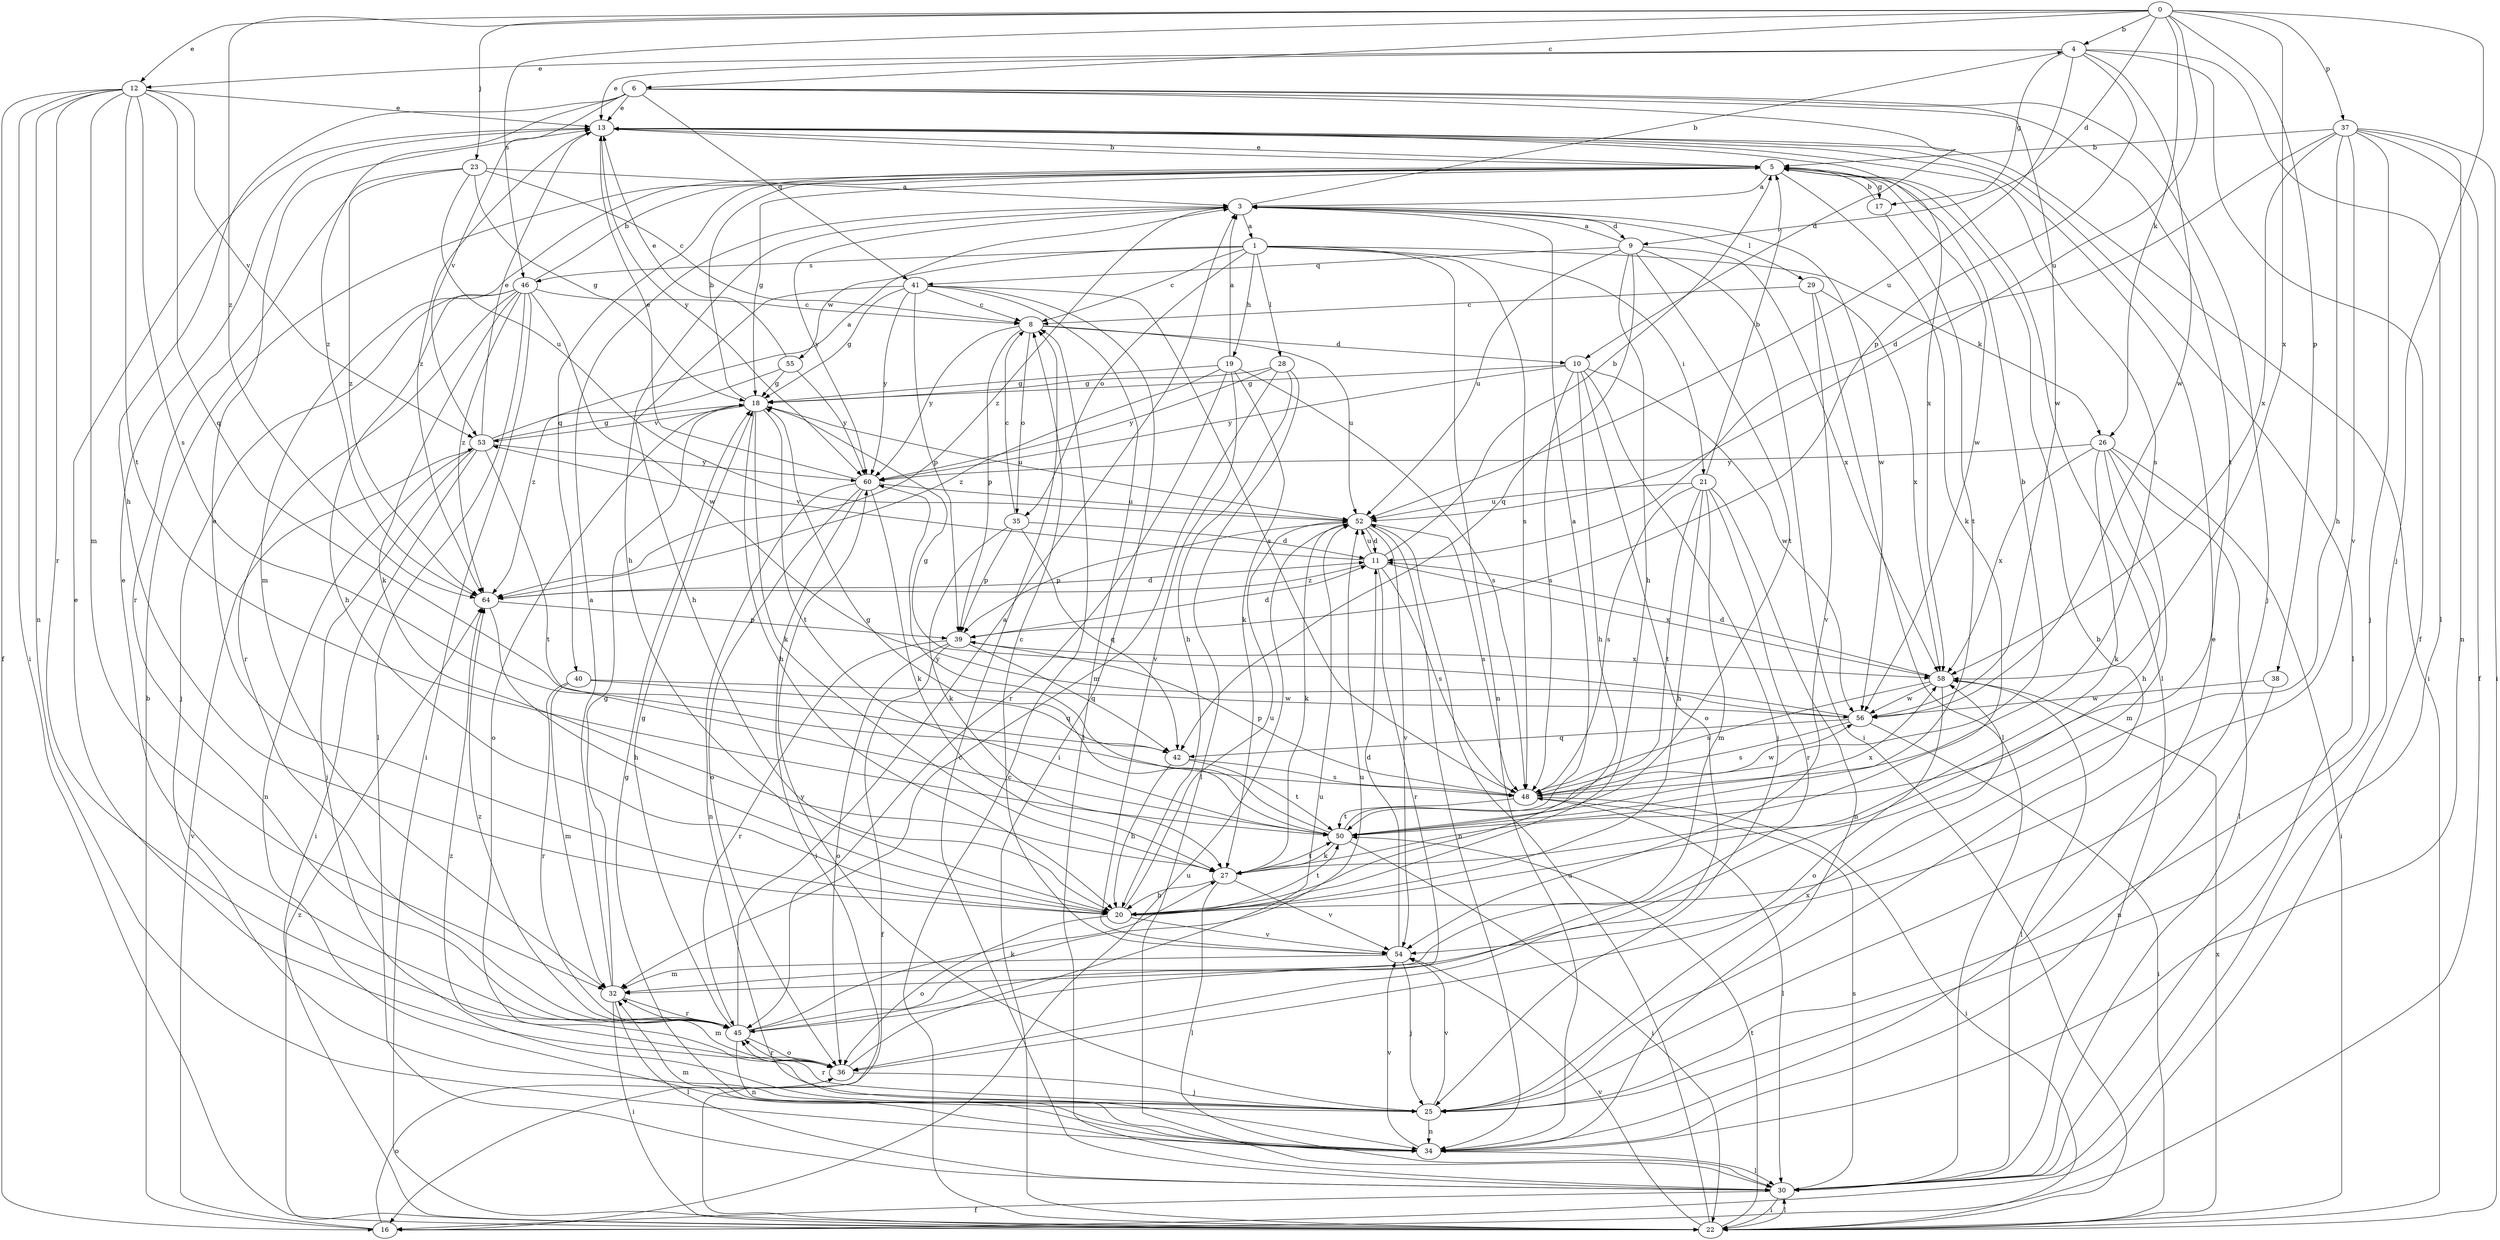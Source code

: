 strict digraph  {
0;
1;
3;
4;
5;
6;
8;
9;
10;
11;
12;
13;
16;
17;
18;
19;
20;
21;
22;
23;
25;
26;
27;
28;
29;
30;
32;
34;
35;
36;
37;
38;
39;
40;
41;
42;
45;
46;
48;
50;
52;
53;
54;
55;
56;
58;
60;
64;
0 -> 4  [label=b];
0 -> 6  [label=c];
0 -> 9  [label=d];
0 -> 12  [label=e];
0 -> 23  [label=j];
0 -> 25  [label=j];
0 -> 26  [label=k];
0 -> 37  [label=p];
0 -> 38  [label=p];
0 -> 46  [label=s];
0 -> 52  [label=u];
0 -> 58  [label=x];
0 -> 64  [label=z];
1 -> 8  [label=c];
1 -> 19  [label=h];
1 -> 21  [label=i];
1 -> 26  [label=k];
1 -> 28  [label=l];
1 -> 34  [label=n];
1 -> 35  [label=o];
1 -> 46  [label=s];
1 -> 48  [label=s];
1 -> 55  [label=w];
3 -> 1  [label=a];
3 -> 4  [label=b];
3 -> 9  [label=d];
3 -> 20  [label=h];
3 -> 29  [label=l];
3 -> 56  [label=w];
3 -> 60  [label=y];
3 -> 64  [label=z];
4 -> 12  [label=e];
4 -> 13  [label=e];
4 -> 16  [label=f];
4 -> 17  [label=g];
4 -> 30  [label=l];
4 -> 39  [label=p];
4 -> 52  [label=u];
4 -> 56  [label=w];
5 -> 3  [label=a];
5 -> 13  [label=e];
5 -> 17  [label=g];
5 -> 18  [label=g];
5 -> 27  [label=k];
5 -> 30  [label=l];
5 -> 32  [label=m];
5 -> 40  [label=q];
5 -> 56  [label=w];
6 -> 10  [label=d];
6 -> 13  [label=e];
6 -> 20  [label=h];
6 -> 25  [label=j];
6 -> 41  [label=q];
6 -> 50  [label=t];
6 -> 53  [label=v];
6 -> 56  [label=w];
6 -> 64  [label=z];
8 -> 10  [label=d];
8 -> 35  [label=o];
8 -> 39  [label=p];
8 -> 52  [label=u];
8 -> 60  [label=y];
9 -> 3  [label=a];
9 -> 20  [label=h];
9 -> 22  [label=i];
9 -> 41  [label=q];
9 -> 42  [label=q];
9 -> 50  [label=t];
9 -> 52  [label=u];
9 -> 58  [label=x];
10 -> 18  [label=g];
10 -> 20  [label=h];
10 -> 25  [label=j];
10 -> 36  [label=o];
10 -> 48  [label=s];
10 -> 56  [label=w];
10 -> 60  [label=y];
11 -> 5  [label=b];
11 -> 45  [label=r];
11 -> 48  [label=s];
11 -> 52  [label=u];
11 -> 53  [label=v];
11 -> 58  [label=x];
11 -> 64  [label=z];
12 -> 13  [label=e];
12 -> 16  [label=f];
12 -> 22  [label=i];
12 -> 32  [label=m];
12 -> 34  [label=n];
12 -> 42  [label=q];
12 -> 45  [label=r];
12 -> 48  [label=s];
12 -> 50  [label=t];
12 -> 53  [label=v];
13 -> 5  [label=b];
13 -> 22  [label=i];
13 -> 30  [label=l];
13 -> 48  [label=s];
13 -> 58  [label=x];
13 -> 60  [label=y];
13 -> 64  [label=z];
16 -> 5  [label=b];
16 -> 36  [label=o];
16 -> 52  [label=u];
16 -> 53  [label=v];
17 -> 5  [label=b];
17 -> 50  [label=t];
18 -> 5  [label=b];
18 -> 20  [label=h];
18 -> 27  [label=k];
18 -> 36  [label=o];
18 -> 50  [label=t];
18 -> 52  [label=u];
18 -> 53  [label=v];
19 -> 3  [label=a];
19 -> 18  [label=g];
19 -> 27  [label=k];
19 -> 45  [label=r];
19 -> 48  [label=s];
19 -> 54  [label=v];
19 -> 64  [label=z];
20 -> 13  [label=e];
20 -> 36  [label=o];
20 -> 50  [label=t];
20 -> 52  [label=u];
20 -> 54  [label=v];
21 -> 5  [label=b];
21 -> 20  [label=h];
21 -> 32  [label=m];
21 -> 34  [label=n];
21 -> 45  [label=r];
21 -> 48  [label=s];
21 -> 50  [label=t];
21 -> 52  [label=u];
22 -> 8  [label=c];
22 -> 30  [label=l];
22 -> 50  [label=t];
22 -> 52  [label=u];
22 -> 54  [label=v];
22 -> 58  [label=x];
22 -> 64  [label=z];
23 -> 3  [label=a];
23 -> 8  [label=c];
23 -> 18  [label=g];
23 -> 45  [label=r];
23 -> 52  [label=u];
23 -> 64  [label=z];
25 -> 5  [label=b];
25 -> 34  [label=n];
25 -> 45  [label=r];
25 -> 54  [label=v];
25 -> 58  [label=x];
25 -> 60  [label=y];
25 -> 64  [label=z];
26 -> 20  [label=h];
26 -> 22  [label=i];
26 -> 27  [label=k];
26 -> 30  [label=l];
26 -> 32  [label=m];
26 -> 58  [label=x];
26 -> 60  [label=y];
27 -> 20  [label=h];
27 -> 30  [label=l];
27 -> 50  [label=t];
27 -> 54  [label=v];
28 -> 18  [label=g];
28 -> 20  [label=h];
28 -> 30  [label=l];
28 -> 32  [label=m];
28 -> 60  [label=y];
29 -> 8  [label=c];
29 -> 30  [label=l];
29 -> 54  [label=v];
29 -> 58  [label=x];
30 -> 8  [label=c];
30 -> 16  [label=f];
30 -> 22  [label=i];
30 -> 48  [label=s];
32 -> 3  [label=a];
32 -> 18  [label=g];
32 -> 22  [label=i];
32 -> 30  [label=l];
32 -> 45  [label=r];
34 -> 13  [label=e];
34 -> 18  [label=g];
34 -> 30  [label=l];
34 -> 32  [label=m];
34 -> 54  [label=v];
35 -> 8  [label=c];
35 -> 11  [label=d];
35 -> 27  [label=k];
35 -> 39  [label=p];
35 -> 42  [label=q];
36 -> 13  [label=e];
36 -> 25  [label=j];
36 -> 32  [label=m];
36 -> 45  [label=r];
36 -> 52  [label=u];
37 -> 5  [label=b];
37 -> 11  [label=d];
37 -> 16  [label=f];
37 -> 20  [label=h];
37 -> 22  [label=i];
37 -> 25  [label=j];
37 -> 34  [label=n];
37 -> 54  [label=v];
37 -> 58  [label=x];
38 -> 34  [label=n];
38 -> 56  [label=w];
39 -> 11  [label=d];
39 -> 16  [label=f];
39 -> 36  [label=o];
39 -> 42  [label=q];
39 -> 45  [label=r];
39 -> 58  [label=x];
40 -> 32  [label=m];
40 -> 42  [label=q];
40 -> 45  [label=r];
40 -> 56  [label=w];
41 -> 8  [label=c];
41 -> 18  [label=g];
41 -> 20  [label=h];
41 -> 22  [label=i];
41 -> 30  [label=l];
41 -> 39  [label=p];
41 -> 48  [label=s];
41 -> 60  [label=y];
42 -> 20  [label=h];
42 -> 48  [label=s];
42 -> 50  [label=t];
45 -> 3  [label=a];
45 -> 13  [label=e];
45 -> 18  [label=g];
45 -> 27  [label=k];
45 -> 34  [label=n];
45 -> 36  [label=o];
45 -> 52  [label=u];
45 -> 64  [label=z];
46 -> 5  [label=b];
46 -> 8  [label=c];
46 -> 20  [label=h];
46 -> 22  [label=i];
46 -> 25  [label=j];
46 -> 27  [label=k];
46 -> 30  [label=l];
46 -> 45  [label=r];
46 -> 56  [label=w];
46 -> 64  [label=z];
48 -> 5  [label=b];
48 -> 22  [label=i];
48 -> 30  [label=l];
48 -> 39  [label=p];
48 -> 50  [label=t];
48 -> 56  [label=w];
50 -> 3  [label=a];
50 -> 18  [label=g];
50 -> 22  [label=i];
50 -> 27  [label=k];
50 -> 58  [label=x];
50 -> 60  [label=y];
52 -> 11  [label=d];
52 -> 27  [label=k];
52 -> 34  [label=n];
52 -> 39  [label=p];
52 -> 48  [label=s];
52 -> 54  [label=v];
53 -> 3  [label=a];
53 -> 13  [label=e];
53 -> 18  [label=g];
53 -> 22  [label=i];
53 -> 25  [label=j];
53 -> 34  [label=n];
53 -> 50  [label=t];
53 -> 60  [label=y];
54 -> 8  [label=c];
54 -> 11  [label=d];
54 -> 25  [label=j];
54 -> 32  [label=m];
55 -> 13  [label=e];
55 -> 18  [label=g];
55 -> 60  [label=y];
55 -> 64  [label=z];
56 -> 18  [label=g];
56 -> 22  [label=i];
56 -> 42  [label=q];
56 -> 48  [label=s];
58 -> 11  [label=d];
58 -> 30  [label=l];
58 -> 36  [label=o];
58 -> 48  [label=s];
58 -> 56  [label=w];
60 -> 13  [label=e];
60 -> 22  [label=i];
60 -> 27  [label=k];
60 -> 34  [label=n];
60 -> 36  [label=o];
60 -> 52  [label=u];
64 -> 11  [label=d];
64 -> 20  [label=h];
64 -> 39  [label=p];
}
